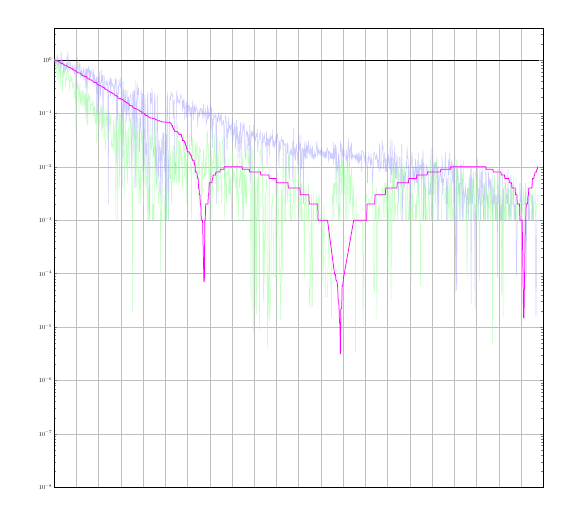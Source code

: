 % This file was created by matlab2tikz v0.3.3.
% Copyright (c) 2008--2013, Nico Schlmer <nico.schloemer@gmail.com>
% All rights reserved.
% 
% The latest updates can be retrieved from
%   http://www.mathworks.com/matlabcentral/fileexchange/22022-matlab2tikz
% where you can also make suggestions and rate matlab2tikz.
% 
% 
% 

% defining custom colors
\definecolor{mycolor1}{rgb}{1,0,1}

\begin{tikzpicture}[scale=0.225]

\begin{axis}[%
width=10.867in,
height=10.206in,
scale only axis,
xmin=0,
xmax=1100,
xmajorgrids,
xmajorticks=false,
ymode=log,
ymin=1e-08,
ymax=4,
% yminorticks=false,
ymajorgrids,
% yminorgrids,
% title={$\text{N = 33}^\text{2}\text{ , p = 1}$}
]
\addplot [
color=black,
solid,thick,
forget plot
]
table[row sep=crcr]{
1 1.0\\
2 1.0\\
3 1.0\\
4 1\\
5 1.0\\
6 1\\
7 1\\
8 1\\
9 1\\
10 1\\
11 1.0\\
12 1.0\\
13 1.0\\
14 1.0\\
15 1.0\\
16 1\\
17 1.0\\
18 1\\
19 1\\
20 1\\
21 1\\
22 1.0\\
23 1\\
24 1\\
25 1.0\\
26 1.0\\
27 1\\
28 1\\
29 1.0\\
30 1\\
31 1.0\\
32 1.0\\
33 1.0\\
34 1\\
35 1\\
36 1.0\\
37 1.0\\
38 1.0\\
39 1.0\\
40 1.0\\
41 1\\
42 1.0\\
43 1.0\\
44 1\\
45 1\\
46 1.0\\
47 1.0\\
48 1\\
49 1\\
50 1.0\\
51 1.0\\
52 1.0\\
53 1\\
54 1\\
55 1.0\\
56 1.0\\
57 1\\
58 1\\
59 1\\
60 1.0\\
61 1.0\\
62 1\\
63 1.0\\
64 1.0\\
65 1\\
66 1.0\\
67 1\\
68 1.0\\
69 1\\
70 1.0\\
71 1.0\\
72 1.0\\
73 1.0\\
74 1\\
75 1\\
76 1.0\\
77 1\\
78 1\\
79 1\\
80 1.0\\
81 1\\
82 1\\
83 1\\
84 1\\
85 1.0\\
86 1.0\\
87 1\\
88 1.0\\
89 1.0\\
90 1.0\\
91 1\\
92 1.0\\
93 1.0\\
94 1\\
95 1.0\\
96 1\\
97 1\\
98 1\\
99 1.0\\
100 1\\
101 1.0\\
102 1\\
103 1.0\\
104 1.0\\
105 1\\
106 1.0\\
107 1.0\\
108 1\\
109 1.0\\
110 1.0\\
111 1.0\\
112 1.0\\
113 1.0\\
114 1.0\\
115 1.0\\
116 1.0\\
117 1\\
118 1.0\\
119 1.0\\
120 1.0\\
121 1\\
122 1\\
123 1\\
124 1.0\\
125 1.0\\
126 1.0\\
127 1.0\\
128 1.0\\
129 1\\
130 1.0\\
131 1.0\\
132 1.0\\
133 1.0\\
134 1.0\\
135 1.0\\
136 1.0\\
137 1\\
138 1.0\\
139 1\\
140 1.0\\
141 1\\
142 1.0\\
143 1.0\\
144 1.0\\
145 1.0\\
146 1\\
147 1.0\\
148 1.0\\
149 1.0\\
150 1.0\\
151 1\\
152 1.0\\
153 1.0\\
154 1\\
155 1.0\\
156 1.0\\
157 1\\
158 1.0\\
159 1.0\\
160 1\\
161 1.0\\
162 1.0\\
163 1\\
164 1.0\\
165 1.0\\
166 1.0\\
167 1.0\\
168 1.0\\
169 1.0\\
170 1.0\\
171 1.0\\
172 1\\
173 1.0\\
174 1.0\\
175 1\\
176 1\\
177 1.0\\
178 1.0\\
179 1\\
180 1.0\\
181 1.0\\
182 1\\
183 1.0\\
184 1.0\\
185 1.0\\
186 1.0\\
187 1.0\\
188 1\\
189 1\\
190 1.0\\
191 1.0\\
192 1\\
193 1\\
194 1\\
195 1.0\\
196 1\\
197 1.0\\
198 1\\
199 1\\
200 1\\
201 1.0\\
202 1\\
203 1.0\\
204 1\\
205 1\\
206 1.0\\
207 1\\
208 1.0\\
209 1.0\\
210 1.0\\
211 1.0\\
212 1.0\\
213 1\\
214 1.0\\
215 1.0\\
216 1\\
217 1\\
218 1.0\\
219 1.0\\
220 1.0\\
221 1.0\\
222 1.0\\
223 1.0\\
224 1.0\\
225 1.0\\
226 1.0\\
227 1.0\\
228 1\\
229 1.0\\
230 1.0\\
231 1.0\\
232 1.0\\
233 1.0\\
234 1.0\\
235 1.0\\
236 1.0\\
237 1.0\\
238 1\\
239 1.0\\
240 1.0\\
241 1\\
242 1.0\\
243 1.0\\
244 1\\
245 1.0\\
246 1\\
247 1.0\\
248 1\\
249 1.0\\
250 1\\
251 1\\
252 1.0\\
253 1.0\\
254 1.0\\
255 1.0\\
256 1.0\\
257 1\\
258 1\\
259 1.0\\
260 1.0\\
261 1.0\\
262 1.0\\
263 1.0\\
264 1.0\\
265 1\\
266 1.0\\
267 1.0\\
268 1.0\\
269 1\\
270 1.0\\
271 1\\
272 1.0\\
273 1.0\\
274 1\\
275 1.0\\
276 1.0\\
277 1.0\\
278 1.0\\
279 1.0\\
280 1.0\\
281 1.0\\
282 1\\
283 1\\
284 1.0\\
285 1.0\\
286 1.0\\
287 1.0\\
288 1\\
289 1.0\\
290 1.0\\
291 1.0\\
292 1.0\\
293 1.0\\
294 1.0\\
295 1.0\\
296 1.0\\
297 1.0\\
298 1.0\\
299 1.0\\
300 1\\
301 1.0\\
302 1\\
303 1.0\\
304 1\\
305 1.0\\
306 1.0\\
307 1\\
308 1.0\\
309 1\\
310 1\\
311 1.0\\
312 1\\
313 1\\
314 1\\
315 1.0\\
316 1.0\\
317 1.0\\
318 1.0\\
319 1.0\\
320 1.0\\
321 1.0\\
322 1.0\\
323 1.0\\
324 1.0\\
325 1\\
326 1\\
327 1.0\\
328 1.0\\
329 1.0\\
330 1\\
331 1.0\\
332 1.0\\
333 1.0\\
334 1.0\\
335 1.0\\
336 1.0\\
337 1.0\\
338 1\\
339 1.0\\
340 1.0\\
341 1.0\\
342 1.0\\
343 1.0\\
344 1.0\\
345 1\\
346 1.0\\
347 1.0\\
348 1\\
349 1.0\\
350 1.0\\
351 1\\
352 1.0\\
353 1.0\\
354 1.0\\
355 1.0\\
356 1.0\\
357 1.0\\
358 1.0\\
359 1.0\\
360 1\\
361 1.0\\
362 1.0\\
363 1.0\\
364 1.0\\
365 1.0\\
366 1.0\\
367 1.0\\
368 1\\
369 1.0\\
370 1\\
371 1.0\\
372 1\\
373 1\\
374 1.0\\
375 1\\
376 1.0\\
377 1.0\\
378 1\\
379 1.0\\
380 1.0\\
381 1.0\\
382 1\\
383 1\\
384 1.0\\
385 1.0\\
386 1.0\\
387 1.0\\
388 1.0\\
389 1.0\\
390 1\\
391 1\\
392 1.0\\
393 1.0\\
394 1.0\\
395 1.0\\
396 1\\
397 1.0\\
398 1.0\\
399 1.0\\
400 1\\
401 1\\
402 1.0\\
403 1\\
404 1.0\\
405 1\\
406 1.0\\
407 1.0\\
408 1.0\\
409 1.0\\
410 1\\
411 1.0\\
412 1\\
413 1.0\\
414 1.0\\
415 1.0\\
416 1.0\\
417 1.0\\
418 1.0\\
419 1\\
420 1\\
421 1\\
422 1.0\\
423 1.0\\
424 1.0\\
425 1.0\\
426 1.0\\
427 1.0\\
428 1.0\\
429 1\\
430 1.0\\
431 1.0\\
432 1.0\\
433 1.0\\
434 1\\
435 1.0\\
436 1.0\\
437 1.0\\
438 1\\
439 1.0\\
440 1.0\\
441 1.0\\
442 1.0\\
443 1.0\\
444 1\\
445 1\\
446 1.0\\
447 1\\
448 1\\
449 1\\
450 1.0\\
451 1.0\\
452 1.0\\
453 1.0\\
454 1.0\\
455 1.0\\
456 1.0\\
457 1.0\\
458 1\\
459 1.0\\
460 1.0\\
461 1\\
462 1\\
463 1\\
464 1.0\\
465 1\\
466 1.0\\
467 1\\
468 1.0\\
469 1\\
470 1\\
471 1.0\\
472 1.0\\
473 1\\
474 1.0\\
475 1.0\\
476 1.0\\
477 1.0\\
478 1.0\\
479 1\\
480 1.0\\
481 1\\
482 1\\
483 1.0\\
484 1\\
485 1.0\\
486 1.0\\
487 1.0\\
488 1.0\\
489 1\\
490 1.0\\
491 1\\
492 1\\
493 1.0\\
494 1.0\\
495 1.0\\
496 1.0\\
497 1.0\\
498 1\\
499 1.0\\
500 1\\
501 1\\
502 1.0\\
503 1\\
504 1\\
505 1.0\\
506 1\\
507 1.0\\
508 1.0\\
509 1.0\\
510 1.0\\
511 1\\
512 1.0\\
513 1.0\\
514 1\\
515 1\\
516 1\\
517 1.0\\
518 1.0\\
519 1.0\\
520 1.0\\
521 1.0\\
522 1.0\\
523 1.0\\
524 1.0\\
525 1.0\\
526 1\\
527 1\\
528 1.0\\
529 1\\
530 1.0\\
531 1.0\\
532 1.0\\
533 1.0\\
534 1.0\\
535 1\\
536 1\\
537 1.0\\
538 1.0\\
539 1.0\\
540 1.0\\
541 1\\
542 1.0\\
543 1.0\\
544 1.0\\
545 1.0\\
546 1\\
547 1.0\\
548 1.0\\
549 1.0\\
550 1.0\\
551 1.0\\
552 1.0\\
553 1\\
554 1\\
555 1.0\\
556 1\\
557 1.0\\
558 1.0\\
559 1.0\\
560 1.0\\
561 1\\
562 1.0\\
563 1\\
564 1.0\\
565 1.0\\
566 1.0\\
567 1\\
568 1.0\\
569 1.0\\
570 1.0\\
571 1\\
572 1.0\\
573 1\\
574 1.0\\
575 1.0\\
576 1.0\\
577 1.0\\
578 1.0\\
579 1\\
580 1.0\\
581 1\\
582 1\\
583 1.0\\
584 1.0\\
585 1.0\\
586 1\\
587 1.0\\
588 1.0\\
589 1.0\\
590 1.0\\
591 1.0\\
592 1\\
593 1.0\\
594 1.0\\
595 1.0\\
596 1\\
597 1.0\\
598 1.0\\
599 1.0\\
600 1.0\\
601 1.0\\
602 1.0\\
603 1.0\\
604 1.0\\
605 1.0\\
606 1.0\\
607 1.0\\
608 1.0\\
609 1\\
610 1.0\\
611 1.0\\
612 1\\
613 1.0\\
614 1.0\\
615 1.0\\
616 1.0\\
617 1.0\\
618 1\\
619 1.0\\
620 1.0\\
621 1.0\\
622 1\\
623 1.0\\
624 1\\
625 1\\
626 1.0\\
627 1.0\\
628 1.0\\
629 1.0\\
630 1.0\\
631 1.0\\
632 1\\
633 1.0\\
634 1.0\\
635 1.0\\
636 1\\
637 1.0\\
638 1.0\\
639 1.0\\
640 1\\
641 1.0\\
642 1.0\\
643 1\\
644 1.0\\
645 1.0\\
646 1\\
647 1.0\\
648 1.0\\
649 1.0\\
650 1.0\\
651 1\\
652 1\\
653 1.0\\
654 1.0\\
655 1.0\\
656 1.0\\
657 1.0\\
658 1.0\\
659 1.0\\
660 1\\
661 1\\
662 1.0\\
663 1\\
664 1.0\\
665 1\\
666 1.0\\
667 1.0\\
668 1.0\\
669 1\\
670 1\\
671 1.0\\
672 1.0\\
673 1.0\\
674 1.0\\
675 1.0\\
676 1.0\\
677 1.0\\
678 1.0\\
679 1.0\\
680 1\\
681 1.0\\
682 1\\
683 1.0\\
684 1.0\\
685 1\\
686 1\\
687 1.0\\
688 1.0\\
689 1.0\\
690 1.0\\
691 1.0\\
692 1.0\\
693 1.0\\
694 1.0\\
695 1\\
696 1\\
697 1\\
698 1.0\\
699 1.0\\
700 1.0\\
701 1\\
702 1.0\\
703 1\\
704 1.0\\
705 1\\
706 1\\
707 1.0\\
708 1.0\\
709 1.0\\
710 1.0\\
711 1\\
712 1.0\\
713 1\\
714 1.0\\
715 1.0\\
716 1.0\\
717 1\\
718 1.0\\
719 1.0\\
720 1.0\\
721 1.0\\
722 1.0\\
723 1\\
724 1.0\\
725 1\\
726 1\\
727 1.0\\
728 1.0\\
729 1.0\\
730 1.0\\
731 1.0\\
732 1.0\\
733 1\\
734 1.0\\
735 1.0\\
736 1.0\\
737 1.0\\
738 1.0\\
739 1.0\\
740 1\\
741 1.0\\
742 1.0\\
743 1.0\\
744 1\\
745 1\\
746 1.0\\
747 1.0\\
748 1\\
749 1\\
750 1.0\\
751 1.0\\
752 1\\
753 1.0\\
754 1.0\\
755 1.0\\
756 1.0\\
757 1.0\\
758 1.0\\
759 1.0\\
760 1.0\\
761 1.0\\
762 1.0\\
763 1\\
764 1.0\\
765 1.0\\
766 1.0\\
767 1.0\\
768 1.0\\
769 1.0\\
770 1\\
771 1.0\\
772 1.0\\
773 1.0\\
774 1.0\\
775 1\\
776 1.0\\
777 1.0\\
778 1\\
779 1.0\\
780 1\\
781 1.0\\
782 1.0\\
783 1\\
784 1.0\\
785 1.0\\
786 1.0\\
787 1.0\\
788 1.0\\
789 1\\
790 1\\
791 1.0\\
792 1.0\\
793 1.0\\
794 1.0\\
795 1.0\\
796 1.0\\
797 1.0\\
798 1.0\\
799 1.0\\
800 1.0\\
801 1.0\\
802 1.0\\
803 1.0\\
804 1.0\\
805 1.0\\
806 1\\
807 1.0\\
808 1.0\\
809 1\\
810 1.0\\
811 1.0\\
812 1.0\\
813 1.0\\
814 1.0\\
815 1.0\\
816 1.0\\
817 1.0\\
818 1.0\\
819 1.0\\
820 1.0\\
821 1.0\\
822 1.0\\
823 1.0\\
824 1.0\\
825 1.0\\
826 1.0\\
827 1.0\\
828 1.0\\
829 1.0\\
830 1.0\\
831 1.0\\
832 1.0\\
833 1.0\\
834 1\\
835 1.0\\
836 1\\
837 1.0\\
838 1.0\\
839 1.0\\
840 1.0\\
841 1.0\\
842 1\\
843 1.0\\
844 1.0\\
845 1\\
846 1\\
847 1.0\\
848 1.0\\
849 1.0\\
850 1.0\\
851 1\\
852 1.0\\
853 1\\
854 1.0\\
855 1.0\\
856 1.0\\
857 1.0\\
858 1.0\\
859 1.0\\
860 1.0\\
861 1.0\\
862 1.0\\
863 1\\
864 1.0\\
865 1.0\\
866 1.0\\
867 1.0\\
868 1\\
869 1\\
870 1.0\\
871 1.0\\
872 1.0\\
873 1\\
874 1.0\\
875 1.0\\
876 1.0\\
877 1.0\\
878 1\\
879 1.0\\
880 1\\
881 1.0\\
882 1\\
883 1.0\\
884 1.0\\
885 1.0\\
886 1.0\\
887 1.0\\
888 1.0\\
889 1.0\\
890 1.0\\
891 1.0\\
892 1.0\\
893 1.0\\
894 1.0\\
895 1.0\\
896 1.0\\
897 1.0\\
898 1.0\\
899 1.0\\
900 1.0\\
901 1\\
902 1.0\\
903 1.0\\
904 1.0\\
905 1.0\\
906 1.0\\
907 1.0\\
908 1.0\\
909 1\\
910 1.0\\
911 1.0\\
912 1\\
913 1.0\\
914 1.0\\
915 1\\
916 1.0\\
917 1\\
918 1\\
919 1.0\\
920 1.0\\
921 1.0\\
922 1.0\\
923 1.0\\
924 1.0\\
925 1\\
926 1.0\\
927 1.0\\
928 1.0\\
929 1.0\\
930 1.0\\
931 1.0\\
932 1.0\\
933 1.0\\
934 1.0\\
935 1.0\\
936 1.0\\
937 1.0\\
938 1\\
939 1.0\\
940 1.0\\
941 1.0\\
942 1.0\\
943 1.0\\
944 1.0\\
945 1.0\\
946 1.0\\
947 1\\
948 1.0\\
949 1.0\\
950 1\\
951 1.0\\
952 1.0\\
953 1.0\\
954 1.0\\
955 1.0\\
956 1.0\\
957 1.0\\
958 1.0\\
959 1.0\\
960 1\\
961 1.0\\
962 1.0\\
963 1.0\\
964 1\\
965 1.0\\
966 1.0\\
967 1\\
968 1.0\\
969 1.0\\
970 1\\
971 1.0\\
972 1.0\\
973 1.0\\
974 1.0\\
975 1.0\\
976 1.0\\
977 1.0\\
978 1\\
979 1.0\\
980 1.0\\
981 1.0\\
982 1\\
983 1.0\\
984 1.0\\
985 1.0\\
986 1.0\\
987 1\\
988 1.0\\
989 1.0\\
990 1\\
991 1.0\\
992 1.0\\
993 1.0\\
994 1.0\\
995 1.0\\
996 1.0\\
997 1.0\\
998 1.0\\
999 1.0\\
1000 1.0\\
1001 1.0\\
1002 1.0\\
1003 1\\
1004 1.0\\
1005 1\\
1006 1\\
1007 1.0\\
1008 1\\
1009 1\\
1010 1\\
1011 1\\
1012 1.0\\
1013 1.0\\
1014 1\\
1015 1\\
1016 1.0\\
1017 1\\
1018 1.0\\
1019 1\\
1020 1\\
1021 1.0\\
1022 1.0\\
1023 1\\
1024 1\\
1025 1\\
1026 1.0\\
1027 1.0\\
1028 1.0\\
1029 1\\
1030 1\\
1031 1.0\\
1032 1\\
1033 1\\
1034 1\\
1035 1\\
1036 1.0\\
1037 1.0\\
1038 1.0\\
1039 1.0\\
1040 1.0\\
1041 1.0\\
1042 1\\
1043 1.0\\
1044 1.0\\
1045 1.0\\
1046 1\\
1047 1.0\\
1048 1.0\\
1049 1.0\\
1050 1.0\\
1051 1.0\\
1052 1.0\\
1053 1.0\\
1054 1.0\\
1055 1.0\\
1056 1.0\\
1057 1.0\\
1058 1\\
1059 1.0\\
1060 1.0\\
1061 1.0\\
1062 1.0\\
1063 1.0\\
1064 1.0\\
1065 1.0\\
1066 1.0\\
1067 1\\
1068 1.0\\
1069 1.0\\
1070 1\\
1071 1\\
1072 1.0\\
1073 1.0\\
1074 1.0\\
1075 1.0\\
1076 1.0\\
1077 1\\
1078 1.0\\
1079 1.0\\
1080 1.0\\
1081 1.0\\
1082 1\\
1083 1\\
1084 1.0\\
1085 1\\
1086 1\\
1087 1.0\\
1088 1\\
1089 1.0\\
};
\addplot [
color=blue!40,
opacity=0.5,
solid,thick,
forget plot
]
table[row sep=crcr]{
1 0.981\\
2 1.07\\
3 1.011\\
4 0.815\\
5 0.854\\
6 0.988\\
7 1.262\\
8 0.826\\
9 0.726\\
10 0.845\\
11 1.128\\
12 0.862\\
13 0.923\\
14 0.546\\
15 1.046\\
16 1.443\\
17 0.891\\
18 0.825\\
19 0.973\\
20 0.84\\
21 0.547\\
22 0.885\\
23 0.856\\
24 0.573\\
25 0.723\\
26 0.662\\
27 0.841\\
28 0.691\\
29 1.112\\
30 0.761\\
31 1.476\\
32 0.772\\
33 0.717\\
34 0.609\\
35 0.847\\
36 0.999\\
37 0.814\\
38 0.761\\
39 0.768\\
40 0.671\\
41 0.772\\
42 0.671\\
43 0.623\\
44 0.732\\
45 0.647\\
46 0.541\\
47 0.796\\
48 0.751\\
49 0.148\\
50 0.708\\
51 0.58\\
52 0.641\\
53 1.116\\
54 0.764\\
55 0.69\\
56 0.552\\
57 0.812\\
58 0.951\\
59 0.574\\
60 0.471\\
61 0.617\\
62 0.652\\
63 0.47\\
64 0.591\\
65 0.595\\
66 0.73\\
67 0.411\\
68 0.477\\
69 0.554\\
70 0.703\\
71 0.301\\
72 0.588\\
73 0.697\\
74 0.092\\
75 0.672\\
76 0.563\\
77 0.772\\
78 0.64\\
79 0.427\\
80 0.673\\
81 0.4\\
82 0.638\\
83 0.521\\
84 0.569\\
85 0.647\\
86 0.528\\
87 0.47\\
88 0.416\\
89 0.675\\
90 0.363\\
91 0.52\\
92 0.318\\
93 0.413\\
94 0.439\\
95 0.455\\
96 0.091\\
97 0.502\\
98 0.342\\
99 0.077\\
100 0.511\\
101 0.366\\
102 0.603\\
103 0.167\\
104 0.361\\
105 0.219\\
106 0.66\\
107 0.373\\
108 0.512\\
109 0.508\\
110 0.052\\
111 0.205\\
112 0.504\\
113 0.483\\
114 0.282\\
115 0.291\\
116 0.28\\
117 0.441\\
118 0.35\\
119 0.344\\
120 0.391\\
121 0.188\\
122 0.002\\
123 0.392\\
124 0.371\\
125 0.349\\
126 0.471\\
127 0.198\\
128 0.46\\
129 0.398\\
130 0.33\\
131 0.358\\
132 0.354\\
133 0.311\\
134 0.322\\
135 0.173\\
136 0.332\\
137 0.353\\
138 0.463\\
139 0.263\\
140 0.435\\
141 0.011\\
142 0.247\\
143 0.074\\
144 0.323\\
145 0.237\\
146 0.434\\
147 0.33\\
148 0.328\\
149 0.318\\
150 0.455\\
151 0.236\\
152 0.233\\
153 0.004\\
154 0.218\\
155 0.405\\
156 0.025\\
157 0.277\\
158 0.145\\
159 0.106\\
160 0.281\\
161 0.18\\
162 0.069\\
163 0.097\\
164 0.27\\
165 0.166\\
166 0.09\\
167 0.208\\
168 0.178\\
169 0.067\\
170 0.173\\
171 0.2\\
172 0.224\\
173 0.217\\
174 0.02\\
175 0.009\\
176 0.046\\
177 0.259\\
178 0.26\\
179 0.038\\
180 0.274\\
181 0.261\\
182 0.004\\
183 0.022\\
184 0.402\\
185 0.153\\
186 0.019\\
187 0.163\\
188 0.356\\
189 0.223\\
190 0.298\\
191 0.175\\
192 0.019\\
193 0.034\\
194 0.083\\
195 0.052\\
196 0.274\\
197 0.093\\
198 0.154\\
199 0.242\\
200 0.008\\
201 0.008\\
202 0.052\\
203 0.011\\
204 0.225\\
205 0.175\\
206 0.017\\
207 0.017\\
208 0.029\\
209 0.007\\
210 0.184\\
211 0.255\\
212 0.018\\
213 0.01\\
214 0.002\\
215 0.001\\
216 0.234\\
217 0.239\\
218 0.15\\
219 0.155\\
220 0.296\\
221 0.225\\
222 0.023\\
223 0.023\\
224 0.015\\
225 0.023\\
226 0.236\\
227 0.195\\
228 0.01\\
229 0.024\\
230 0.005\\
231 0.022\\
232 0.226\\
233 0.059\\
234 0.013\\
235 0.006\\
236 0.031\\
237 0.023\\
238 0.019\\
239 0.003\\
240 0.023\\
241 0.013\\
242 0.033\\
243 0.002\\
244 0.041\\
245 0.043\\
246 0.017\\
247 0.043\\
248 0.011\\
249 0.008\\
250 0.017\\
251 0.04\\
252 0.04\\
253 0.001\\
254 0.145\\
255 0.247\\
256 0.051\\
257 0.001\\
258 0.01\\
259 0.018\\
260 0.158\\
261 0.211\\
262 0.177\\
263 0.258\\
264 0.22\\
265 0.217\\
266 0.209\\
267 0.233\\
268 0.079\\
269 0.159\\
270 0.184\\
271 0.018\\
272 0.007\\
273 0.012\\
274 0.01\\
275 0.135\\
276 0.266\\
277 0.161\\
278 0.203\\
279 0.178\\
280 0.161\\
281 0.174\\
282 0.159\\
283 0.151\\
284 0.188\\
285 0.223\\
286 0.208\\
287 0.202\\
288 0.17\\
289 0.11\\
290 0.176\\
291 0.126\\
292 0.191\\
293 0.156\\
294 0.074\\
295 0.131\\
296 0.132\\
297 0.158\\
298 0.082\\
299 0.169\\
300 0.11\\
301 0.094\\
302 0.141\\
303 0.139\\
304 0.116\\
305 0.132\\
306 0.1\\
307 0.088\\
308 0.128\\
309 0.025\\
310 0.14\\
311 0.101\\
312 0.174\\
313 0.128\\
314 0.074\\
315 0.116\\
316 0.139\\
317 0.113\\
318 0.104\\
319 0.137\\
320 0.127\\
321 0.116\\
322 0.12\\
323 0.056\\
324 0.092\\
325 0.096\\
326 0.106\\
327 0.085\\
328 0.119\\
329 0.123\\
330 0.116\\
331 0.103\\
332 0.123\\
333 0.124\\
334 0.092\\
335 0.077\\
336 0.151\\
337 0.099\\
338 0.103\\
339 0.086\\
340 0.092\\
341 0.128\\
342 0.062\\
343 0.067\\
344 0.077\\
345 0.143\\
346 0.077\\
347 0.124\\
348 0.079\\
349 0.098\\
350 0.094\\
351 0.112\\
352 0.153\\
353 0.05\\
354 0.131\\
355 0.1\\
356 0.022\\
357 0.078\\
358 0.059\\
359 0.097\\
360 0.081\\
361 0.087\\
362 0.089\\
363 0.093\\
364 0.077\\
365 0.002\\
366 0.095\\
367 0.082\\
368 0.071\\
369 0.079\\
370 0.104\\
371 0.085\\
372 0.075\\
373 0.066\\
374 0.094\\
375 0.074\\
376 0.102\\
377 0.061\\
378 0.064\\
379 0.063\\
380 0.072\\
381 0.074\\
382 0.051\\
383 0.006\\
384 0.045\\
385 0.091\\
386 0.087\\
387 0.08\\
388 0.047\\
389 0.02\\
390 0.052\\
391 0.035\\
392 0.087\\
393 0.045\\
394 0.063\\
395 0.055\\
396 0.051\\
397 0.059\\
398 0.039\\
399 0.06\\
400 0.059\\
401 0.078\\
402 0.028\\
403 0.037\\
404 0.051\\
405 0.039\\
406 0.064\\
407 0.065\\
408 0.024\\
409 0.021\\
410 0.075\\
411 0.033\\
412 0.055\\
413 0.033\\
414 0.015\\
415 0.038\\
416 0.027\\
417 0.046\\
418 0.011\\
419 0.066\\
420 0.063\\
421 0.022\\
422 0.034\\
423 0.035\\
424 0.051\\
425 0.069\\
426 0.053\\
427 0.048\\
428 0.063\\
429 0.021\\
430 0.014\\
431 0.016\\
432 0.041\\
433 0.046\\
434 0.04\\
435 0.046\\
436 0.03\\
437 0.025\\
438 0.041\\
439 0.008\\
440 0.061\\
441 0.046\\
442 0.005\\
443 0.035\\
444 0.047\\
445 0.036\\
446 0.045\\
447 0.038\\
448 0.037\\
449 0.061\\
450 0.034\\
451 0.036\\
452 0.034\\
453 0.031\\
454 0.043\\
455 0.036\\
456 0.037\\
457 0.051\\
458 0.019\\
459 0.027\\
460 0.029\\
461 0.032\\
462 0.038\\
463 0.041\\
464 0.045\\
465 0.03\\
466 0.03\\
467 0.028\\
468 0.009\\
469 0.044\\
470 0.028\\
471 0.032\\
472 0.035\\
473 0.042\\
474 0.03\\
475 0.028\\
476 0.024\\
477 0.026\\
478 0.046\\
479 0.01\\
480 0.034\\
481 0.033\\
482 0.025\\
483 0.033\\
484 0.016\\
485 0.034\\
486 0.041\\
487 0.028\\
488 0.035\\
489 0.036\\
490 0.034\\
491 0.05\\
492 0.023\\
493 0.031\\
494 0.032\\
495 0.022\\
496 0.028\\
497 0.025\\
498 0.03\\
499 0.04\\
500 0.026\\
501 0.031\\
502 0.041\\
503 0.04\\
504 0.03\\
505 0.015\\
506 0.01\\
507 0.03\\
508 0.02\\
509 0.021\\
510 0.029\\
511 0.035\\
512 0.03\\
513 0.03\\
514 0.031\\
515 0.021\\
516 0.032\\
517 0.027\\
518 0.026\\
519 0.025\\
520 0.028\\
521 0.002\\
522 0.009\\
523 0.015\\
524 0.028\\
525 0.018\\
526 0.028\\
527 0.014\\
528 0.008\\
529 0.006\\
530 0.016\\
531 0.021\\
532 0.019\\
533 0.016\\
534 0.02\\
535 0.018\\
536 0.03\\
537 0.005\\
538 0.018\\
539 0.054\\
540 0.014\\
541 0.021\\
542 0.022\\
543 0.013\\
544 0.019\\
545 0.027\\
546 0.019\\
547 0.019\\
548 0.011\\
549 0.015\\
550 0.038\\
551 0.038\\
552 0.021\\
553 0.027\\
554 0.003\\
555 0.041\\
556 0.009\\
557 0.011\\
558 0.019\\
559 0.022\\
560 0.02\\
561 0.002\\
562 0.022\\
563 0.015\\
564 0.03\\
565 0.015\\
566 0.014\\
567 0.028\\
568 0.022\\
569 0.014\\
570 0.025\\
571 0.018\\
572 0.03\\
573 0.026\\
574 0.017\\
575 0.021\\
576 0.015\\
577 0.024\\
578 0.022\\
579 0.018\\
580 0.014\\
581 0.025\\
582 0.016\\
583 0.014\\
584 0.017\\
585 0.014\\
586 0.02\\
587 0.017\\
588 0.015\\
589 0.016\\
590 0.024\\
591 0.03\\
592 0.021\\
593 0.016\\
594 0.022\\
595 0.02\\
596 0.017\\
597 0.018\\
598 0.021\\
599 0.016\\
600 0.021\\
601 0.018\\
602 0.023\\
603 0.019\\
604 0.017\\
605 0.018\\
606 0.015\\
607 0.02\\
608 0.015\\
609 0.015\\
610 0.019\\
611 0.014\\
612 0.02\\
613 0.015\\
614 0.023\\
615 0.022\\
616 0.021\\
617 0.012\\
618 0.019\\
619 0.018\\
620 0.019\\
621 0.014\\
622 0.017\\
623 0.015\\
624 0.018\\
625 0.014\\
626 0.017\\
627 0.014\\
628 0.029\\
629 0.011\\
630 0.022\\
631 0.014\\
632 0.026\\
633 0.026\\
634 0.005\\
635 0.023\\
636 0.01\\
637 0.008\\
638 0.01\\
639 0.015\\
640 0.018\\
641 0.001\\
642 0.013\\
643 0.015\\
644 0.031\\
645 0.019\\
646 0.027\\
647 0.01\\
648 0.015\\
649 0.023\\
650 0.015\\
651 0.017\\
652 0.02\\
653 0.017\\
654 0.016\\
655 0.016\\
656 0.015\\
657 0.012\\
658 0.021\\
659 0.016\\
660 0.01\\
661 0.022\\
662 0.035\\
663 0.019\\
664 0.01\\
665 0.021\\
666 0.025\\
667 0.02\\
668 0.014\\
669 0.028\\
670 0.013\\
671 0.015\\
672 0.017\\
673 0.016\\
674 0.015\\
675 0.016\\
676 0.015\\
677 0.016\\
678 0.014\\
679 0.017\\
680 0.013\\
681 0.017\\
682 0.015\\
683 0.012\\
684 0.018\\
685 0.011\\
686 0.019\\
687 0.012\\
688 0.015\\
689 0.014\\
690 0.017\\
691 0.008\\
692 0.02\\
693 0.02\\
694 0.019\\
695 0.019\\
696 0.019\\
697 0.015\\
698 0.016\\
699 0.012\\
700 0.015\\
701 0.019\\
702 0.012\\
703 0.012\\
704 0.01\\
705 0.005\\
706 0.015\\
707 0.012\\
708 0.017\\
709 0.015\\
710 0.014\\
711 0.013\\
712 0.01\\
713 0.018\\
714 0.011\\
715 0.014\\
716 0.005\\
717 0.007\\
718 0.01\\
719 0.018\\
720 0.019\\
721 0.017\\
722 0.016\\
723 0.014\\
724 0.015\\
725 0.017\\
726 0.014\\
727 0.015\\
728 0.01\\
729 0.014\\
730 0.01\\
731 0.008\\
732 0.027\\
733 0.022\\
734 0.009\\
735 0.009\\
736 0.011\\
737 0.012\\
738 0.032\\
739 0.021\\
740 0.025\\
741 0.009\\
742 0.012\\
743 0.014\\
744 0.019\\
745 0.008\\
746 0.014\\
747 0.009\\
748 0.008\\
749 0.015\\
750 0.012\\
751 0.014\\
752 0.017\\
753 0.011\\
754 0.009\\
755 0.014\\
756 0.033\\
757 0.005\\
758 0.015\\
759 0.007\\
760 0.031\\
761 0.016\\
762 0.008\\
763 0.015\\
764 0.004\\
765 0.01\\
766 0.024\\
767 0.017\\
768 0.006\\
769 0.012\\
770 0.006\\
771 0.016\\
772 0.015\\
773 0.006\\
774 0.0\\
775 0.002\\
776 0.014\\
777 0.014\\
778 0.016\\
779 0.007\\
780 0.004\\
781 0.005\\
782 0.027\\
783 0.0\\
784 0.001\\
785 0.0\\
786 0.007\\
787 0.007\\
788 0.004\\
789 0.007\\
790 0.008\\
791 0.005\\
792 0.011\\
793 0.01\\
794 0.024\\
795 0.014\\
796 0.016\\
797 0.005\\
798 0.011\\
799 0.008\\
800 0.001\\
801 0.002\\
802 0.012\\
803 0.01\\
804 0.013\\
805 0.019\\
806 0.012\\
807 0.006\\
808 0.007\\
809 0.01\\
810 0.004\\
811 0.008\\
812 0.008\\
813 0.014\\
814 0.005\\
815 0.01\\
816 0.005\\
817 0.013\\
818 0.005\\
819 0.002\\
820 0.018\\
821 0.006\\
822 0.008\\
823 0.011\\
824 0.009\\
825 0.011\\
826 0.005\\
827 0.014\\
828 0.006\\
829 0.014\\
830 0.02\\
831 0.001\\
832 0.012\\
833 0.005\\
834 0.004\\
835 0.001\\
836 0.004\\
837 0.009\\
838 0.011\\
839 0.011\\
840 0.007\\
841 0.009\\
842 0.007\\
843 0.003\\
844 0.003\\
845 0.003\\
846 0.005\\
847 0.003\\
848 0.022\\
849 0.001\\
850 0.002\\
851 0.001\\
852 0.022\\
853 0.008\\
854 0.003\\
855 0.012\\
856 0.008\\
857 0.012\\
858 0.009\\
859 0.012\\
860 0.008\\
861 0.013\\
862 0.001\\
863 0.01\\
864 0.01\\
865 0.001\\
866 0.005\\
867 0.0\\
868 0.0\\
869 0.008\\
870 0.007\\
871 0.005\\
872 0.006\\
873 0.016\\
874 0.003\\
875 0.006\\
876 0.005\\
877 0.006\\
878 0.007\\
879 0.008\\
880 0.019\\
881 0.01\\
882 0.007\\
883 0.001\\
884 0.006\\
885 0.002\\
886 0.004\\
887 0.014\\
888 0.007\\
889 0.011\\
890 0.018\\
891 0.009\\
892 0.009\\
893 0.007\\
894 0.013\\
895 0.012\\
896 0.006\\
897 0.005\\
898 0.011\\
899 0.002\\
900 0.011\\
901 0.004\\
902 0.0\\
903 0.0\\
904 4.505e-05\\
905 0.01\\
906 4.828e-05\\
907 0.011\\
908 0.008\\
909 0.006\\
910 0.003\\
911 0.004\\
912 0.005\\
913 0.001\\
914 0.011\\
915 0.0\\
916 0.011\\
917 0.003\\
918 0.001\\
919 0.006\\
920 0.001\\
921 0.004\\
922 0.003\\
923 0.003\\
924 0.002\\
925 0.005\\
926 0.003\\
927 0.003\\
928 0.001\\
929 0.003\\
930 0.004\\
931 0.002\\
932 0.001\\
933 0.004\\
934 0.006\\
935 0.002\\
936 0.004\\
937 0.009\\
938 2.772e-05\\
939 0.01\\
940 0.003\\
941 0.002\\
942 0.003\\
943 0.008\\
944 0.004\\
945 0.0\\
946 0.001\\
947 2.167e-05\\
948 0.002\\
949 0.001\\
950 0.0\\
951 0.004\\
952 0.014\\
953 0.003\\
954 0.001\\
955 0.004\\
956 0.002\\
957 0.004\\
958 0.009\\
959 0.001\\
960 0.001\\
961 0.008\\
962 0.004\\
963 0.01\\
964 0.003\\
965 0.003\\
966 0.001\\
967 0.005\\
968 0.004\\
969 0.002\\
970 0.001\\
971 0.01\\
972 0.006\\
973 0.003\\
974 0.002\\
975 0.003\\
976 0.001\\
977 0.008\\
978 0.006\\
979 0.004\\
980 0.006\\
981 0.005\\
982 0.003\\
983 0.006\\
984 0.003\\
985 0.002\\
986 0.001\\
987 0.007\\
988 0.002\\
989 0.002\\
990 0.004\\
991 0.002\\
992 0.003\\
993 0.001\\
994 0.002\\
995 0.002\\
996 0.003\\
997 8.406e-05\\
998 0.009\\
999 0.005\\
1000 0.002\\
1001 0.003\\
1002 0.001\\
1003 0.003\\
1004 0.001\\
1005 0.001\\
1006 0.002\\
1007 0.001\\
1008 0.009\\
1009 0.001\\
1010 0.002\\
1011 0.004\\
1012 0.001\\
1013 0.0\\
1014 0.001\\
1015 0.001\\
1016 0.005\\
1017 0.0\\
1018 0.002\\
1019 0.003\\
1020 0.002\\
1021 0.009\\
1022 0.002\\
1023 0.001\\
1024 0.002\\
1025 0.002\\
1026 0.001\\
1027 0.006\\
1028 0.007\\
1029 0.002\\
1030 0.002\\
1031 0.002\\
1032 0.002\\
1033 0.005\\
1034 0.003\\
1035 0.001\\
1036 0.002\\
1037 0.001\\
1038 0.002\\
1039 0.001\\
1040 9.006e-05\\
1041 0.0\\
1042 0.001\\
1043 0.0\\
1044 0.001\\
1045 0.0\\
1046 0.001\\
1047 0.001\\
1048 0.005\\
1049 0.003\\
1050 0.002\\
1051 0.002\\
1052 0.001\\
1053 0.002\\
1054 0.0\\
1055 0.002\\
1056 0.002\\
1057 0.0\\
1058 0.002\\
1059 0.002\\
1060 0.005\\
1061 0.002\\
1062 7.333e-05\\
1063 0.001\\
1064 0.001\\
1065 0.0\\
1066 0.001\\
1067 0.004\\
1068 0.001\\
1069 0.002\\
1070 0.001\\
1071 0.001\\
1072 0.001\\
1073 0.001\\
1074 0.001\\
1075 0.003\\
1076 0.001\\
1077 0.003\\
1078 0.002\\
1079 0.001\\
1080 0.0\\
1081 0.001\\
1082 0.001\\
1083 0.0\\
1084 1.615e-05\\
1085 0.0\\
1086 0.001\\
1087 0.0\\
1088 0.0\\
1089 0.001\\
};
\addplot [
color=green!40,
opacity=0.6,
solid,thick,
forget plot
]
table[row sep=crcr]{
1 1.028\\
2 0.887\\
3 0.994\\
4 0.627\\
5 0.567\\
6 0.971\\
7 1.193\\
8 0.846\\
9 0.359\\
10 0.707\\
11 0.877\\
12 0.582\\
13 0.76\\
14 0.324\\
15 0.736\\
16 1.055\\
17 0.75\\
18 0.482\\
19 0.251\\
20 0.633\\
21 0.462\\
22 0.739\\
23 0.596\\
24 0.549\\
25 0.452\\
26 0.316\\
27 0.436\\
28 0.428\\
29 0.785\\
30 0.557\\
31 0.912\\
32 0.427\\
33 0.436\\
34 0.387\\
35 0.266\\
36 0.521\\
37 0.476\\
38 0.395\\
39 0.387\\
40 0.484\\
41 0.39\\
42 0.295\\
43 0.314\\
44 0.385\\
45 0.312\\
46 0.194\\
47 0.254\\
48 0.256\\
49 0.044\\
50 0.287\\
51 0.206\\
52 0.264\\
53 0.402\\
54 0.308\\
55 0.289\\
56 0.098\\
57 0.265\\
58 0.365\\
59 0.199\\
60 0.143\\
61 0.26\\
62 0.152\\
63 0.144\\
64 0.267\\
65 0.258\\
66 0.243\\
67 0.117\\
68 0.225\\
69 0.139\\
70 0.253\\
71 0.077\\
72 0.245\\
73 0.188\\
74 0.061\\
75 0.196\\
76 0.06\\
77 0.237\\
78 0.21\\
79 0.164\\
80 0.209\\
81 0.16\\
82 0.113\\
83 0.146\\
84 0.151\\
85 0.146\\
86 0.16\\
87 0.14\\
88 0.088\\
89 0.175\\
90 0.078\\
91 0.122\\
92 0.136\\
93 0.063\\
94 0.074\\
95 0.112\\
96 0.027\\
97 0.16\\
98 0.129\\
99 0.072\\
100 0.095\\
101 0.065\\
102 0.107\\
103 0.051\\
104 0.118\\
105 0.112\\
106 0.154\\
107 0.046\\
108 0.137\\
109 0.079\\
110 0.035\\
111 0.096\\
112 0.121\\
113 0.088\\
114 0.031\\
115 0.029\\
116 0.02\\
117 0.118\\
118 0.094\\
119 0.057\\
120 0.1\\
121 0.032\\
122 0.0\\
123 0.047\\
124 0.041\\
125 0.112\\
126 0.063\\
127 0.091\\
128 0.056\\
129 0.025\\
130 0.027\\
131 0.024\\
132 0.023\\
133 0.049\\
134 0.077\\
135 0.015\\
136 0.037\\
137 0.049\\
138 0.087\\
139 0.001\\
140 0.064\\
141 0.019\\
142 0.046\\
143 0.001\\
144 0.027\\
145 0.059\\
146 0.107\\
147 0.004\\
148 0.098\\
149 0.098\\
150 0.038\\
151 0.011\\
152 0.071\\
153 0.016\\
154 0.065\\
155 0.095\\
156 0.014\\
157 0.021\\
158 0.003\\
159 0.015\\
160 0.085\\
161 0.033\\
162 0.025\\
163 0.009\\
164 0.05\\
165 0.005\\
166 0.013\\
167 0.056\\
168 0.018\\
169 0.012\\
170 0.01\\
171 0.048\\
172 0.078\\
173 0.057\\
174 0.014\\
175 0.004\\
176 1.924e-05\\
177 0.005\\
178 0.037\\
179 0.02\\
180 0.066\\
181 0.053\\
182 0.015\\
183 0.005\\
184 0.056\\
185 0.016\\
186 0.004\\
187 0.017\\
188 0.085\\
189 0.058\\
190 0.01\\
191 0.002\\
192 0.006\\
193 0.009\\
194 0.002\\
195 0.01\\
196 0.052\\
197 0.029\\
198 0.049\\
199 0.035\\
200 0.005\\
201 0.002\\
202 0.004\\
203 0.011\\
204 0.009\\
205 0.03\\
206 0.004\\
207 0.005\\
208 0.007\\
209 0.006\\
210 0.001\\
211 0.041\\
212 0.001\\
213 0.004\\
214 0.004\\
215 0.004\\
216 0.037\\
217 0.034\\
218 0.024\\
219 0.02\\
220 0.057\\
221 0.001\\
222 0.001\\
223 0.002\\
224 0.001\\
225 0.001\\
226 0.079\\
227 0.044\\
228 0.007\\
229 0.0\\
230 0.0\\
231 0.004\\
232 0.014\\
233 0.009\\
234 0.0\\
235 0.002\\
236 0.0\\
237 0.0\\
238 0.006\\
239 0.001\\
240 9.848e-05\\
241 0.004\\
242 0.001\\
243 0.001\\
244 0.001\\
245 0.001\\
246 0.001\\
247 0.0\\
248 0.001\\
249 0.003\\
250 0.0\\
251 0.002\\
252 0.001\\
253 0.001\\
254 0.033\\
255 0.007\\
256 0.002\\
257 0.001\\
258 0.002\\
259 0.0\\
260 0.016\\
261 0.006\\
262 0.019\\
263 0.005\\
264 0.002\\
265 0.005\\
266 0.021\\
267 0.005\\
268 0.01\\
269 0.025\\
270 0.021\\
271 0.005\\
272 0.012\\
273 0.007\\
274 0.01\\
275 0.005\\
276 0.021\\
277 0.057\\
278 0.064\\
279 0.009\\
280 0.005\\
281 0.033\\
282 0.005\\
283 0.03\\
284 0.023\\
285 0.016\\
286 0.011\\
287 0.021\\
288 0.005\\
289 0.004\\
290 0.011\\
291 0.037\\
292 0.04\\
293 0.015\\
294 0.006\\
295 0.031\\
296 0.017\\
297 0.002\\
298 0.006\\
299 0.028\\
300 0.017\\
301 0.011\\
302 0.018\\
303 0.017\\
304 0.017\\
305 0.038\\
306 0.015\\
307 0.008\\
308 0.009\\
309 0.001\\
310 0.041\\
311 0.014\\
312 0.033\\
313 0.019\\
314 0.0\\
315 0.006\\
316 0.015\\
317 0.013\\
318 0.028\\
319 0.003\\
320 0.023\\
321 0.021\\
322 0.03\\
323 0.015\\
324 0.013\\
325 0.017\\
326 0.002\\
327 0.022\\
328 0.02\\
329 0.021\\
330 0.019\\
331 0.01\\
332 0.001\\
333 0.002\\
334 0.011\\
335 0.01\\
336 0.021\\
337 0.012\\
338 0.007\\
339 0.006\\
340 0.009\\
341 0.015\\
342 0.007\\
343 0.017\\
344 0.047\\
345 0.047\\
346 0.016\\
347 0.027\\
348 0.007\\
349 0.001\\
350 0.004\\
351 0.017\\
352 0.01\\
353 0.006\\
354 0.02\\
355 0.001\\
356 0.005\\
357 0.013\\
358 0.008\\
359 0.015\\
360 0.035\\
361 0.038\\
362 0.005\\
363 0.016\\
364 0.017\\
365 0.017\\
366 0.003\\
367 0.036\\
368 0.01\\
369 0.002\\
370 0.014\\
371 0.0\\
372 0.029\\
373 0.026\\
374 0.016\\
375 0.005\\
376 0.005\\
377 0.002\\
378 0.023\\
379 0.033\\
380 0.031\\
381 0.02\\
382 0.013\\
383 0.009\\
384 0.001\\
385 0.011\\
386 0.015\\
387 0.003\\
388 0.002\\
389 0.008\\
390 0.007\\
391 0.007\\
392 0.015\\
393 0.003\\
394 0.003\\
395 0.01\\
396 0.003\\
397 0.006\\
398 0.003\\
399 0.001\\
400 0.005\\
401 0.02\\
402 0.017\\
403 0.0\\
404 0.005\\
405 0.008\\
406 0.007\\
407 0.006\\
408 0.004\\
409 0.005\\
410 0.011\\
411 0.002\\
412 0.017\\
413 0.003\\
414 0.003\\
415 0.001\\
416 0.007\\
417 0.004\\
418 0.005\\
419 0.009\\
420 0.009\\
421 0.003\\
422 0.023\\
423 0.018\\
424 0.001\\
425 0.015\\
426 0.001\\
427 0.0\\
428 0.009\\
429 0.004\\
430 0.002\\
431 0.007\\
432 0.003\\
433 0.002\\
434 0.025\\
435 0.027\\
436 0.024\\
437 0.011\\
438 0.014\\
439 0.016\\
440 0.009\\
441 0.0\\
442 0.002\\
443 2.987e-05\\
444 0.008\\
445 0.022\\
446 0.02\\
447 4.047e-05\\
448 7.923e-06\\
449 0.005\\
450 0.009\\
451 0.001\\
452 2.215e-05\\
453 0.003\\
454 0.005\\
455 1.744e-05\\
456 0.0\\
457 0.006\\
458 0.001\\
459 0.006\\
460 0.01\\
461 0.0\\
462 8.542e-06\\
463 0.017\\
464 0.022\\
465 0.0\\
466 0.0\\
467 0.0\\
468 0.011\\
469 0.012\\
470 8.332e-05\\
471 3.073e-05\\
472 0.004\\
473 0.0\\
474 6.313e-05\\
475 0.0\\
476 0.003\\
477 0.0\\
478 0.006\\
479 0.005\\
480 4.081e-06\\
481 9.692e-05\\
482 1.564e-05\\
483 9.246e-05\\
484 0.011\\
485 1.228e-05\\
486 0.0\\
487 0.0\\
488 8.639e-05\\
489 0.002\\
490 0.002\\
491 0.002\\
492 0.003\\
493 0.0\\
494 9.232e-05\\
495 0.0\\
496 0.0\\
497 0.0\\
498 8.492e-05\\
499 0.006\\
500 7.964e-05\\
501 9.73e-05\\
502 0.004\\
503 0.008\\
504 0.0\\
505 0.0\\
506 0.0\\
507 0.0\\
508 0.0\\
509 0.0\\
510 1.271e-05\\
511 0.003\\
512 0.004\\
513 6.562e-05\\
514 0.0\\
515 0.024\\
516 0.024\\
517 0.004\\
518 0.001\\
519 0.0\\
520 0.001\\
521 0.008\\
522 0.009\\
523 0.006\\
524 0.0\\
525 0.0\\
526 0.002\\
527 0.016\\
528 0.013\\
529 0.019\\
530 0.007\\
531 0.001\\
532 0.004\\
533 0.001\\
534 0.001\\
535 0.0\\
536 0.0\\
537 0.002\\
538 0.002\\
539 0.011\\
540 0.008\\
541 0.003\\
542 0.001\\
543 0.01\\
544 0.0\\
545 0.0\\
546 0.0\\
547 0.0\\
548 0.009\\
549 0.008\\
550 0.005\\
551 0.006\\
552 0.0\\
553 0.001\\
554 0.0\\
555 0.006\\
556 0.001\\
557 0.005\\
558 0.001\\
559 0.001\\
560 0.0\\
561 0.0\\
562 0.001\\
563 8.715e-05\\
564 0.004\\
565 0.002\\
566 0.002\\
567 0.004\\
568 0.001\\
569 0.0\\
570 0.001\\
571 0.001\\
572 0.005\\
573 0.003\\
574 4.854e-05\\
575 2.354e-05\\
576 0.0\\
577 9.341e-05\\
578 0.001\\
579 0.003\\
580 2.427e-05\\
581 2.542e-05\\
582 0.001\\
583 0.003\\
584 0.001\\
585 0.0\\
586 0.0\\
587 0.0\\
588 0.0\\
589 0.001\\
590 0.003\\
591 0.0\\
592 0.001\\
593 0.0\\
594 0.001\\
595 0.003\\
596 0.003\\
597 0.002\\
598 0.0\\
599 0.001\\
600 0.0\\
601 0.001\\
602 0.0\\
603 0.001\\
604 0.0\\
605 6.202e-05\\
606 0.0\\
607 0.002\\
608 0.001\\
609 0.001\\
610 9.91e-05\\
611 3.592e-05\\
612 0.0\\
613 0.0\\
614 0.0\\
615 3.634e-05\\
616 0.0\\
617 0.0\\
618 0.001\\
619 0.0\\
620 0.0\\
621 8.049e-05\\
622 0.0\\
623 5.938e-05\\
624 1.498e-05\\
625 0.001\\
626 0.003\\
627 0.002\\
628 0.005\\
629 0.001\\
630 0.005\\
631 0.003\\
632 0.005\\
633 0.004\\
634 0.005\\
635 0.002\\
636 0.012\\
637 0.005\\
638 0.0\\
639 0.0\\
640 0.001\\
641 0.002\\
642 0.0\\
643 0.001\\
644 0.011\\
645 0.008\\
646 0.007\\
647 0.003\\
648 0.013\\
649 0.013\\
650 0.002\\
651 0.001\\
652 0.009\\
653 0.003\\
654 0.012\\
655 0.007\\
656 0.001\\
657 0.001\\
658 0.006\\
659 0.012\\
660 0.013\\
661 0.001\\
662 0.006\\
663 0.01\\
664 0.011\\
665 0.002\\
666 0.007\\
667 0.002\\
668 0.008\\
669 0.01\\
670 0.0\\
671 0.0\\
672 0.001\\
673 0.005\\
674 0.0\\
675 0.001\\
676 0.0\\
677 0.001\\
678 3.39e-06\\
679 0.003\\
680 0.001\\
681 0.0\\
682 0.0\\
683 0.001\\
684 0.001\\
685 0.001\\
686 0.001\\
687 0.0\\
688 0.001\\
689 0.0\\
690 0.0\\
691 0.001\\
692 0.0\\
693 0.0\\
694 0.001\\
695 1.085e-05\\
696 5.829e-05\\
697 0.001\\
698 0.001\\
699 0.001\\
700 0.0\\
701 0.001\\
702 0.002\\
703 0.003\\
704 0.003\\
705 0.003\\
706 0.0\\
707 0.0\\
708 0.0\\
709 0.002\\
710 0.0\\
711 0.0\\
712 0.0\\
713 0.0\\
714 0.0\\
715 0.0\\
716 0.003\\
717 0.006\\
718 7.915e-05\\
719 5.694e-05\\
720 0.0\\
721 4.745e-05\\
722 0.003\\
723 0.001\\
724 0.0\\
725 0.004\\
726 1.395e-05\\
727 8.751e-05\\
728 0.001\\
729 0.002\\
730 0.001\\
731 0.0\\
732 0.002\\
733 0.001\\
734 0.001\\
735 0.0\\
736 0.001\\
737 0.001\\
738 0.004\\
739 0.003\\
740 0.004\\
741 0.0\\
742 0.001\\
743 0.003\\
744 0.005\\
745 0.005\\
746 0.0\\
747 0.001\\
748 0.005\\
749 0.0\\
750 0.0\\
751 0.001\\
752 0.004\\
753 9.473e-05\\
754 0.002\\
755 0.004\\
756 0.003\\
757 0.001\\
758 3.035e-05\\
759 0.001\\
760 0.008\\
761 0.01\\
762 0.001\\
763 0.0\\
764 0.001\\
765 0.001\\
766 0.01\\
767 0.001\\
768 0.002\\
769 0.0\\
770 0.0\\
771 0.0\\
772 0.002\\
773 0.001\\
774 0.004\\
775 0.009\\
776 0.0\\
777 0.0\\
778 0.006\\
779 0.002\\
780 0.0\\
781 0.001\\
782 0.01\\
783 0.014\\
784 0.003\\
785 0.009\\
786 0.006\\
787 0.0\\
788 0.01\\
789 0.008\\
790 0.0\\
791 0.001\\
792 0.0\\
793 0.001\\
794 0.007\\
795 0.006\\
796 0.0\\
797 0.001\\
798 0.001\\
799 0.002\\
800 0.003\\
801 0.001\\
802 0.0\\
803 6.71e-05\\
804 0.001\\
805 0.009\\
806 0.001\\
807 0.003\\
808 0.001\\
809 0.001\\
810 0.001\\
811 0.0\\
812 0.001\\
813 0.002\\
814 0.001\\
815 0.003\\
816 0.001\\
817 0.002\\
818 0.0\\
819 0.002\\
820 0.006\\
821 0.006\\
822 0.001\\
823 0.001\\
824 5.857e-05\\
825 0.0\\
826 0.003\\
827 0.01\\
828 0.001\\
829 0.001\\
830 0.001\\
831 0.002\\
832 0.007\\
833 0.004\\
834 0.001\\
835 0.0\\
836 0.001\\
837 0.002\\
838 0.001\\
839 0.001\\
840 0.001\\
841 0.0\\
842 0.005\\
843 0.002\\
844 0.001\\
845 0.001\\
846 0.011\\
847 0.012\\
848 0.006\\
849 0.002\\
850 0.001\\
851 0.001\\
852 0.006\\
853 0.007\\
854 0.001\\
855 0.007\\
856 0.008\\
857 0.008\\
858 0.002\\
859 0.006\\
860 0.014\\
861 0.015\\
862 0.004\\
863 0.003\\
864 0.001\\
865 0.001\\
866 0.001\\
867 0.0\\
868 0.001\\
869 0.001\\
870 0.001\\
871 0.001\\
872 0.003\\
873 0.005\\
874 0.005\\
875 0.0\\
876 0.0\\
877 0.0\\
878 0.0\\
879 0.0\\
880 0.002\\
881 0.004\\
882 0.004\\
883 0.004\\
884 0.001\\
885 0.001\\
886 0.003\\
887 0.004\\
888 0.001\\
889 0.002\\
890 0.005\\
891 0.008\\
892 0.001\\
893 0.001\\
894 0.006\\
895 0.002\\
896 0.0\\
897 0.001\\
898 0.002\\
899 0.001\\
900 0.001\\
901 0.0\\
902 0.001\\
903 0.001\\
904 0.014\\
905 0.013\\
906 0.001\\
907 0.003\\
908 0.01\\
909 0.007\\
910 0.002\\
911 0.004\\
912 0.0\\
913 0.001\\
914 0.002\\
915 0.006\\
916 0.004\\
917 0.0\\
918 0.008\\
919 0.004\\
920 0.005\\
921 0.013\\
922 0.001\\
923 0.001\\
924 0.001\\
925 0.001\\
926 0.001\\
927 0.003\\
928 0.001\\
929 7.378e-05\\
930 0.001\\
931 0.001\\
932 0.004\\
933 0.003\\
934 0.007\\
935 0.004\\
936 0.001\\
937 0.003\\
938 0.004\\
939 0.002\\
940 0.005\\
941 0.006\\
942 0.0\\
943 0.001\\
944 0.001\\
945 0.002\\
946 0.002\\
947 0.007\\
948 0.008\\
949 0.007\\
950 0.001\\
951 0.0\\
952 0.008\\
953 0.005\\
954 0.001\\
955 0.0\\
956 0.001\\
957 7.208e-05\\
958 0.001\\
959 0.001\\
960 0.002\\
961 0.004\\
962 0.003\\
963 0.002\\
964 0.002\\
965 0.004\\
966 0.004\\
967 0.005\\
968 0.001\\
969 0.001\\
970 0.002\\
971 0.002\\
972 0.004\\
973 0.004\\
974 0.002\\
975 0.001\\
976 0.003\\
977 0.003\\
978 0.001\\
979 0.003\\
980 0.0\\
981 0.004\\
982 0.001\\
983 0.004\\
984 0.002\\
985 0.003\\
986 5.024e-06\\
987 0.002\\
988 0.001\\
989 0.0\\
990 0.007\\
991 0.005\\
992 0.001\\
993 0.003\\
994 0.001\\
995 0.002\\
996 0.001\\
997 0.003\\
998 0.0\\
999 0.005\\
1000 0.003\\
1001 0.002\\
1002 0.005\\
1003 0.008\\
1004 0.001\\
1005 0.001\\
1006 0.001\\
1007 3.865e-05\\
1008 0.0\\
1009 0.003\\
1010 1.508e-05\\
1011 0.003\\
1012 0.001\\
1013 0.001\\
1014 0.005\\
1015 0.007\\
1016 0.0\\
1017 0.002\\
1018 0.001\\
1019 0.0\\
1020 0.001\\
1021 0.001\\
1022 0.004\\
1023 0.003\\
1024 0.001\\
1025 0.001\\
1026 0.001\\
1027 0.002\\
1028 0.005\\
1029 0.001\\
1030 0.002\\
1031 0.0\\
1032 0.004\\
1033 0.007\\
1034 0.002\\
1035 0.0\\
1036 0.0\\
1037 0.001\\
1038 0.003\\
1039 0.006\\
1040 0.001\\
1041 0.001\\
1042 0.001\\
1043 0.001\\
1044 0.002\\
1045 0.0\\
1046 0.002\\
1047 0.002\\
1048 0.0\\
1049 0.002\\
1050 0.001\\
1051 0.001\\
1052 0.001\\
1053 0.002\\
1054 0.002\\
1055 0.005\\
1056 0.002\\
1057 0.003\\
1058 0.0\\
1059 0.001\\
1060 0.0\\
1061 0.002\\
1062 0.002\\
1063 0.002\\
1064 0.004\\
1065 0.004\\
1066 0.0\\
1067 0.003\\
1068 0.004\\
1069 0.002\\
1070 0.003\\
1071 0.003\\
1072 0.0\\
1073 0.002\\
1074 0.002\\
1075 0.005\\
1076 0.001\\
1077 0.002\\
1078 0.001\\
1079 0.002\\
1080 0.0\\
1081 0.002\\
1082 0.004\\
1083 0.001\\
1084 0.001\\
1085 0.002\\
1086 0.002\\
1087 0.002\\
1088 0.003\\
1089 0.0\\
};
\addplot [
color=mycolor1,
solid, very thick,
forget plot
]
table[row sep=crcr]{
1 0.999\\
2 0.99\\
3 0.99\\
4 0.981\\
5 0.962\\
6 0.962\\
7 0.955\\
8 0.955\\
9 0.929\\
10 0.918\\
11 0.918\\
12 0.913\\
13 0.912\\
14 0.887\\
15 0.887\\
16 0.861\\
17 0.86\\
18 0.857\\
19 0.857\\
20 0.847\\
21 0.832\\
22 0.831\\
23 0.795\\
24 0.795\\
25 0.793\\
26 0.792\\
27 0.792\\
28 0.79\\
29 0.763\\
30 0.763\\
31 0.744\\
32 0.73\\
33 0.728\\
34 0.722\\
35 0.719\\
36 0.719\\
37 0.717\\
38 0.685\\
39 0.684\\
40 0.683\\
41 0.683\\
42 0.655\\
43 0.655\\
44 0.649\\
45 0.644\\
46 0.644\\
47 0.64\\
48 0.626\\
49 0.615\\
50 0.612\\
51 0.599\\
52 0.599\\
53 0.577\\
54 0.574\\
55 0.573\\
56 0.572\\
57 0.572\\
58 0.564\\
59 0.562\\
60 0.562\\
61 0.538\\
62 0.538\\
63 0.512\\
64 0.51\\
65 0.509\\
66 0.505\\
67 0.502\\
68 0.502\\
69 0.492\\
70 0.492\\
71 0.492\\
72 0.489\\
73 0.489\\
74 0.462\\
75 0.458\\
76 0.446\\
77 0.445\\
78 0.445\\
79 0.436\\
80 0.436\\
81 0.425\\
82 0.421\\
83 0.421\\
84 0.42\\
85 0.42\\
86 0.407\\
87 0.404\\
88 0.395\\
89 0.384\\
90 0.383\\
91 0.383\\
92 0.379\\
93 0.377\\
94 0.377\\
95 0.377\\
96 0.365\\
97 0.349\\
98 0.348\\
99 0.345\\
100 0.336\\
101 0.335\\
102 0.334\\
103 0.334\\
104 0.327\\
105 0.327\\
106 0.323\\
107 0.323\\
108 0.312\\
109 0.312\\
110 0.312\\
111 0.304\\
112 0.304\\
113 0.302\\
114 0.286\\
115 0.286\\
116 0.282\\
117 0.278\\
118 0.278\\
119 0.273\\
120 0.273\\
121 0.266\\
122 0.264\\
123 0.258\\
124 0.258\\
125 0.25\\
126 0.249\\
127 0.248\\
128 0.248\\
129 0.246\\
130 0.246\\
131 0.234\\
132 0.234\\
133 0.232\\
134 0.232\\
135 0.23\\
136 0.227\\
137 0.218\\
138 0.218\\
139 0.214\\
140 0.214\\
141 0.211\\
142 0.211\\
143 0.2\\
144 0.195\\
145 0.192\\
146 0.192\\
147 0.191\\
148 0.189\\
149 0.189\\
150 0.185\\
151 0.184\\
152 0.183\\
153 0.183\\
154 0.182\\
155 0.182\\
156 0.175\\
157 0.171\\
158 0.171\\
159 0.167\\
160 0.167\\
161 0.166\\
162 0.16\\
163 0.16\\
164 0.156\\
165 0.156\\
166 0.153\\
167 0.151\\
168 0.151\\
169 0.145\\
170 0.141\\
171 0.141\\
172 0.14\\
173 0.14\\
174 0.139\\
175 0.139\\
176 0.135\\
177 0.13\\
178 0.13\\
179 0.127\\
180 0.125\\
181 0.125\\
182 0.123\\
183 0.123\\
184 0.121\\
185 0.121\\
186 0.12\\
187 0.119\\
188 0.117\\
189 0.117\\
190 0.115\\
191 0.115\\
192 0.113\\
193 0.11\\
194 0.11\\
195 0.108\\
196 0.107\\
197 0.107\\
198 0.101\\
199 0.101\\
200 0.101\\
201 0.1\\
202 0.1\\
203 0.098\\
204 0.095\\
205 0.095\\
206 0.092\\
207 0.091\\
208 0.091\\
209 0.09\\
210 0.09\\
211 0.09\\
212 0.085\\
213 0.085\\
214 0.085\\
215 0.084\\
216 0.082\\
217 0.082\\
218 0.082\\
219 0.082\\
220 0.082\\
221 0.082\\
222 0.08\\
223 0.08\\
224 0.08\\
225 0.079\\
226 0.079\\
227 0.079\\
228 0.076\\
229 0.076\\
230 0.076\\
231 0.076\\
232 0.074\\
233 0.074\\
234 0.073\\
235 0.073\\
236 0.073\\
237 0.073\\
238 0.071\\
239 0.071\\
240 0.071\\
241 0.071\\
242 0.069\\
243 0.069\\
244 0.069\\
245 0.069\\
246 0.069\\
247 0.069\\
248 0.069\\
249 0.069\\
250 0.068\\
251 0.068\\
252 0.068\\
253 0.068\\
254 0.068\\
255 0.068\\
256 0.068\\
257 0.068\\
258 0.068\\
259 0.068\\
260 0.067\\
261 0.067\\
262 0.066\\
263 0.063\\
264 0.063\\
265 0.059\\
266 0.059\\
267 0.054\\
268 0.054\\
269 0.05\\
270 0.05\\
271 0.046\\
272 0.046\\
273 0.046\\
274 0.046\\
275 0.045\\
276 0.045\\
277 0.045\\
278 0.045\\
279 0.043\\
280 0.043\\
281 0.04\\
282 0.04\\
283 0.04\\
284 0.04\\
285 0.04\\
286 0.04\\
287 0.036\\
288 0.036\\
289 0.031\\
290 0.031\\
291 0.031\\
292 0.031\\
293 0.03\\
294 0.028\\
295 0.028\\
296 0.025\\
297 0.025\\
298 0.022\\
299 0.022\\
300 0.019\\
301 0.019\\
302 0.019\\
303 0.019\\
304 0.018\\
305 0.018\\
306 0.017\\
307 0.017\\
308 0.016\\
309 0.016\\
310 0.014\\
311 0.014\\
312 0.013\\
313 0.013\\
314 0.013\\
315 0.013\\
316 0.011\\
317 0.011\\
318 0.008\\
319 0.008\\
320 0.008\\
321 0.008\\
322 0.007\\
323 0.006\\
324 0.006\\
325 0.004\\
326 0.004\\
327 0.003\\
328 0.003\\
329 0.002\\
330 0.002\\
331 0.001\\
332 0.001\\
333 0.001\\
334 0.001\\
335 0.0\\
336 0.0\\
337 7.001e-05\\
338 7.001e-05\\
339 0.001\\
340 0.001\\
341 0.002\\
342 0.002\\
343 0.002\\
344 0.002\\
345 0.002\\
346 0.002\\
347 0.003\\
348 0.003\\
349 0.005\\
350 0.005\\
351 0.005\\
352 0.005\\
353 0.005\\
354 0.005\\
355 0.005\\
356 0.006\\
357 0.006\\
358 0.007\\
359 0.007\\
360 0.007\\
361 0.007\\
362 0.007\\
363 0.007\\
364 0.008\\
365 0.008\\
366 0.008\\
367 0.008\\
368 0.008\\
369 0.008\\
370 0.008\\
371 0.008\\
372 0.008\\
373 0.008\\
374 0.009\\
375 0.009\\
376 0.009\\
377 0.009\\
378 0.009\\
379 0.009\\
380 0.009\\
381 0.009\\
382 0.009\\
383 0.01\\
384 0.01\\
385 0.01\\
386 0.01\\
387 0.01\\
388 0.01\\
389 0.01\\
390 0.01\\
391 0.01\\
392 0.01\\
393 0.01\\
394 0.01\\
395 0.01\\
396 0.01\\
397 0.01\\
398 0.01\\
399 0.01\\
400 0.01\\
401 0.01\\
402 0.01\\
403 0.01\\
404 0.01\\
405 0.01\\
406 0.01\\
407 0.01\\
408 0.01\\
409 0.01\\
410 0.01\\
411 0.01\\
412 0.01\\
413 0.01\\
414 0.01\\
415 0.01\\
416 0.01\\
417 0.01\\
418 0.01\\
419 0.01\\
420 0.01\\
421 0.01\\
422 0.01\\
423 0.01\\
424 0.009\\
425 0.009\\
426 0.009\\
427 0.009\\
428 0.009\\
429 0.009\\
430 0.009\\
431 0.009\\
432 0.009\\
433 0.009\\
434 0.009\\
435 0.009\\
436 0.009\\
437 0.009\\
438 0.009\\
439 0.009\\
440 0.008\\
441 0.008\\
442 0.008\\
443 0.008\\
444 0.008\\
445 0.008\\
446 0.008\\
447 0.008\\
448 0.008\\
449 0.008\\
450 0.008\\
451 0.008\\
452 0.008\\
453 0.008\\
454 0.008\\
455 0.008\\
456 0.008\\
457 0.008\\
458 0.008\\
459 0.008\\
460 0.008\\
461 0.008\\
462 0.008\\
463 0.008\\
464 0.008\\
465 0.007\\
466 0.007\\
467 0.007\\
468 0.007\\
469 0.007\\
470 0.007\\
471 0.007\\
472 0.007\\
473 0.007\\
474 0.007\\
475 0.007\\
476 0.007\\
477 0.007\\
478 0.007\\
479 0.007\\
480 0.007\\
481 0.007\\
482 0.007\\
483 0.007\\
484 0.006\\
485 0.006\\
486 0.006\\
487 0.006\\
488 0.006\\
489 0.006\\
490 0.006\\
491 0.006\\
492 0.006\\
493 0.006\\
494 0.006\\
495 0.006\\
496 0.006\\
497 0.006\\
498 0.006\\
499 0.006\\
500 0.005\\
501 0.005\\
502 0.005\\
503 0.005\\
504 0.005\\
505 0.005\\
506 0.005\\
507 0.005\\
508 0.005\\
509 0.005\\
510 0.005\\
511 0.005\\
512 0.005\\
513 0.005\\
514 0.005\\
515 0.005\\
516 0.005\\
517 0.005\\
518 0.005\\
519 0.005\\
520 0.005\\
521 0.005\\
522 0.005\\
523 0.005\\
524 0.005\\
525 0.005\\
526 0.005\\
527 0.004\\
528 0.004\\
529 0.004\\
530 0.004\\
531 0.004\\
532 0.004\\
533 0.004\\
534 0.004\\
535 0.004\\
536 0.004\\
537 0.004\\
538 0.004\\
539 0.004\\
540 0.004\\
541 0.004\\
542 0.004\\
543 0.004\\
544 0.004\\
545 0.004\\
546 0.004\\
547 0.004\\
548 0.004\\
549 0.004\\
550 0.004\\
551 0.004\\
552 0.004\\
553 0.004\\
554 0.003\\
555 0.003\\
556 0.003\\
557 0.003\\
558 0.003\\
559 0.003\\
560 0.003\\
561 0.003\\
562 0.003\\
563 0.003\\
564 0.003\\
565 0.003\\
566 0.003\\
567 0.003\\
568 0.003\\
569 0.003\\
570 0.003\\
571 0.003\\
572 0.003\\
573 0.003\\
574 0.002\\
575 0.002\\
576 0.002\\
577 0.002\\
578 0.002\\
579 0.002\\
580 0.002\\
581 0.002\\
582 0.002\\
583 0.002\\
584 0.002\\
585 0.002\\
586 0.002\\
587 0.002\\
588 0.002\\
589 0.002\\
590 0.002\\
591 0.002\\
592 0.002\\
593 0.002\\
594 0.001\\
595 0.001\\
596 0.001\\
597 0.001\\
598 0.001\\
599 0.001\\
600 0.001\\
601 0.001\\
602 0.001\\
603 0.001\\
604 0.001\\
605 0.001\\
606 0.001\\
607 0.001\\
608 0.001\\
609 0.001\\
610 0.001\\
611 0.001\\
612 0.001\\
613 0.001\\
614 0.001\\
615 0.001\\
616 0.0\\
617 0.0\\
618 0.0\\
619 0.0\\
620 0.0\\
621 0.0\\
622 0.0\\
623 0.0\\
624 0.0\\
625 0.0\\
626 0.0\\
627 0.0\\
628 0.0\\
629 0.0\\
630 0.0\\
631 9.678e-05\\
632 9.661e-05\\
633 9.661e-05\\
634 7.461e-05\\
635 7.461e-05\\
636 7.241e-05\\
637 6.538e-05\\
638 5.338e-05\\
639 3.175e-05\\
640 3.175e-05\\
641 2.332e-05\\
642 1.19e-05\\
643 1.19e-05\\
644 3.115e-06\\
645 2.156e-05\\
646 2.213e-05\\
647 2.213e-05\\
648 5.95e-05\\
649 5.95e-05\\
650 6.734e-05\\
651 8.411e-05\\
652 9.117e-05\\
653 0.0\\
654 0.0\\
655 0.0\\
656 0.0\\
657 0.0\\
658 0.0\\
659 0.0\\
660 0.0\\
661 0.0\\
662 0.0\\
663 0.0\\
664 0.0\\
665 0.0\\
666 0.0\\
667 0.0\\
668 0.0\\
669 0.0\\
670 0.0\\
671 0.0\\
672 0.0\\
673 0.0\\
674 0.001\\
675 0.001\\
676 0.001\\
677 0.001\\
678 0.001\\
679 0.001\\
680 0.001\\
681 0.001\\
682 0.001\\
683 0.001\\
684 0.001\\
685 0.001\\
686 0.001\\
687 0.001\\
688 0.001\\
689 0.001\\
690 0.001\\
691 0.001\\
692 0.001\\
693 0.001\\
694 0.001\\
695 0.001\\
696 0.001\\
697 0.001\\
698 0.001\\
699 0.001\\
700 0.001\\
701 0.001\\
702 0.001\\
703 0.001\\
704 0.002\\
705 0.002\\
706 0.002\\
707 0.002\\
708 0.002\\
709 0.002\\
710 0.002\\
711 0.002\\
712 0.002\\
713 0.002\\
714 0.002\\
715 0.002\\
716 0.002\\
717 0.002\\
718 0.002\\
719 0.002\\
720 0.002\\
721 0.002\\
722 0.003\\
723 0.003\\
724 0.003\\
725 0.003\\
726 0.003\\
727 0.003\\
728 0.003\\
729 0.003\\
730 0.003\\
731 0.003\\
732 0.003\\
733 0.003\\
734 0.003\\
735 0.003\\
736 0.003\\
737 0.003\\
738 0.003\\
739 0.003\\
740 0.003\\
741 0.003\\
742 0.003\\
743 0.003\\
744 0.003\\
745 0.003\\
746 0.004\\
747 0.004\\
748 0.004\\
749 0.004\\
750 0.004\\
751 0.004\\
752 0.004\\
753 0.004\\
754 0.004\\
755 0.004\\
756 0.004\\
757 0.004\\
758 0.004\\
759 0.004\\
760 0.004\\
761 0.004\\
762 0.004\\
763 0.004\\
764 0.004\\
765 0.004\\
766 0.004\\
767 0.004\\
768 0.004\\
769 0.004\\
770 0.004\\
771 0.004\\
772 0.005\\
773 0.005\\
774 0.005\\
775 0.005\\
776 0.005\\
777 0.005\\
778 0.005\\
779 0.005\\
780 0.005\\
781 0.005\\
782 0.005\\
783 0.005\\
784 0.005\\
785 0.005\\
786 0.005\\
787 0.005\\
788 0.005\\
789 0.005\\
790 0.005\\
791 0.005\\
792 0.005\\
793 0.005\\
794 0.005\\
795 0.005\\
796 0.005\\
797 0.005\\
798 0.006\\
799 0.006\\
800 0.006\\
801 0.006\\
802 0.006\\
803 0.006\\
804 0.006\\
805 0.006\\
806 0.006\\
807 0.006\\
808 0.006\\
809 0.006\\
810 0.006\\
811 0.006\\
812 0.006\\
813 0.006\\
814 0.006\\
815 0.006\\
816 0.007\\
817 0.007\\
818 0.007\\
819 0.007\\
820 0.007\\
821 0.007\\
822 0.007\\
823 0.007\\
824 0.007\\
825 0.007\\
826 0.007\\
827 0.007\\
828 0.007\\
829 0.007\\
830 0.007\\
831 0.007\\
832 0.007\\
833 0.007\\
834 0.007\\
835 0.007\\
836 0.007\\
837 0.007\\
838 0.007\\
839 0.007\\
840 0.008\\
841 0.008\\
842 0.008\\
843 0.008\\
844 0.008\\
845 0.008\\
846 0.008\\
847 0.008\\
848 0.008\\
849 0.008\\
850 0.008\\
851 0.008\\
852 0.008\\
853 0.008\\
854 0.008\\
855 0.008\\
856 0.008\\
857 0.008\\
858 0.008\\
859 0.008\\
860 0.008\\
861 0.008\\
862 0.008\\
863 0.008\\
864 0.008\\
865 0.008\\
866 0.008\\
867 0.008\\
868 0.008\\
869 0.008\\
870 0.009\\
871 0.009\\
872 0.009\\
873 0.009\\
874 0.009\\
875 0.009\\
876 0.009\\
877 0.009\\
878 0.009\\
879 0.009\\
880 0.009\\
881 0.009\\
882 0.009\\
883 0.009\\
884 0.009\\
885 0.009\\
886 0.009\\
887 0.009\\
888 0.009\\
889 0.009\\
890 0.009\\
891 0.009\\
892 0.01\\
893 0.01\\
894 0.01\\
895 0.01\\
896 0.01\\
897 0.01\\
898 0.01\\
899 0.01\\
900 0.01\\
901 0.01\\
902 0.01\\
903 0.01\\
904 0.01\\
905 0.01\\
906 0.01\\
907 0.01\\
908 0.01\\
909 0.01\\
910 0.01\\
911 0.01\\
912 0.01\\
913 0.01\\
914 0.01\\
915 0.01\\
916 0.01\\
917 0.01\\
918 0.01\\
919 0.01\\
920 0.01\\
921 0.01\\
922 0.01\\
923 0.01\\
924 0.01\\
925 0.01\\
926 0.01\\
927 0.01\\
928 0.01\\
929 0.01\\
930 0.01\\
931 0.01\\
932 0.01\\
933 0.01\\
934 0.01\\
935 0.01\\
936 0.01\\
937 0.01\\
938 0.01\\
939 0.01\\
940 0.01\\
941 0.01\\
942 0.01\\
943 0.01\\
944 0.01\\
945 0.01\\
946 0.01\\
947 0.01\\
948 0.01\\
949 0.01\\
950 0.01\\
951 0.01\\
952 0.01\\
953 0.01\\
954 0.01\\
955 0.01\\
956 0.01\\
957 0.01\\
958 0.01\\
959 0.01\\
960 0.01\\
961 0.01\\
962 0.01\\
963 0.01\\
964 0.01\\
965 0.01\\
966 0.01\\
967 0.01\\
968 0.01\\
969 0.01\\
970 0.01\\
971 0.01\\
972 0.009\\
973 0.009\\
974 0.009\\
975 0.009\\
976 0.009\\
977 0.009\\
978 0.009\\
979 0.009\\
980 0.009\\
981 0.009\\
982 0.009\\
983 0.009\\
984 0.009\\
985 0.009\\
986 0.009\\
987 0.009\\
988 0.008\\
989 0.008\\
990 0.008\\
991 0.008\\
992 0.008\\
993 0.008\\
994 0.008\\
995 0.008\\
996 0.008\\
997 0.008\\
998 0.008\\
999 0.008\\
1000 0.008\\
1001 0.008\\
1002 0.008\\
1003 0.008\\
1004 0.008\\
1005 0.008\\
1006 0.007\\
1007 0.007\\
1008 0.007\\
1009 0.007\\
1010 0.007\\
1011 0.007\\
1012 0.007\\
1013 0.007\\
1014 0.006\\
1015 0.006\\
1016 0.006\\
1017 0.006\\
1018 0.006\\
1019 0.006\\
1020 0.006\\
1021 0.006\\
1022 0.006\\
1023 0.006\\
1024 0.005\\
1025 0.005\\
1026 0.005\\
1027 0.005\\
1028 0.005\\
1029 0.005\\
1030 0.004\\
1031 0.004\\
1032 0.004\\
1033 0.004\\
1034 0.004\\
1035 0.004\\
1036 0.004\\
1037 0.004\\
1038 0.003\\
1039 0.003\\
1040 0.003\\
1041 0.003\\
1042 0.002\\
1043 0.002\\
1044 0.002\\
1045 0.002\\
1046 0.002\\
1047 0.002\\
1048 0.001\\
1049 0.001\\
1050 0.001\\
1051 0.001\\
1052 0.001\\
1053 0.001\\
1054 0.0\\
1055 0.0\\
1056 1.478e-05\\
1057 1.478e-05\\
1058 0.0\\
1059 0.0\\
1060 0.001\\
1061 0.001\\
1062 0.002\\
1063 0.002\\
1064 0.002\\
1065 0.002\\
1066 0.003\\
1067 0.003\\
1068 0.004\\
1069 0.004\\
1070 0.004\\
1071 0.004\\
1072 0.004\\
1073 0.004\\
1074 0.004\\
1075 0.004\\
1076 0.006\\
1077 0.006\\
1078 0.006\\
1079 0.006\\
1080 0.007\\
1081 0.007\\
1082 0.008\\
1083 0.008\\
1084 0.008\\
1085 0.008\\
1086 0.009\\
1087 0.009\\
1088 0.01\\
1089 0.01\\
};
% \legend{initial,jacobi,chebyshev,ssor};
\end{axis}

\end{tikzpicture}%